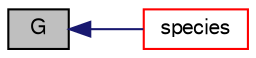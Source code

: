 digraph "G"
{
  bgcolor="transparent";
  edge [fontname="FreeSans",fontsize="10",labelfontname="FreeSans",labelfontsize="10"];
  node [fontname="FreeSans",fontsize="10",shape=record];
  rankdir="LR";
  Node560 [label="G",height=0.2,width=0.4,color="black", fillcolor="grey75", style="filled", fontcolor="black"];
  Node560 -> Node561 [dir="back",color="midnightblue",fontsize="10",style="solid",fontname="FreeSans"];
  Node561 [label="species",height=0.2,width=0.4,color="red",URL="$a30130.html#ab084ae67cf447fdf6058617bad7a13c2",tooltip="Return the table of species. "];
}
